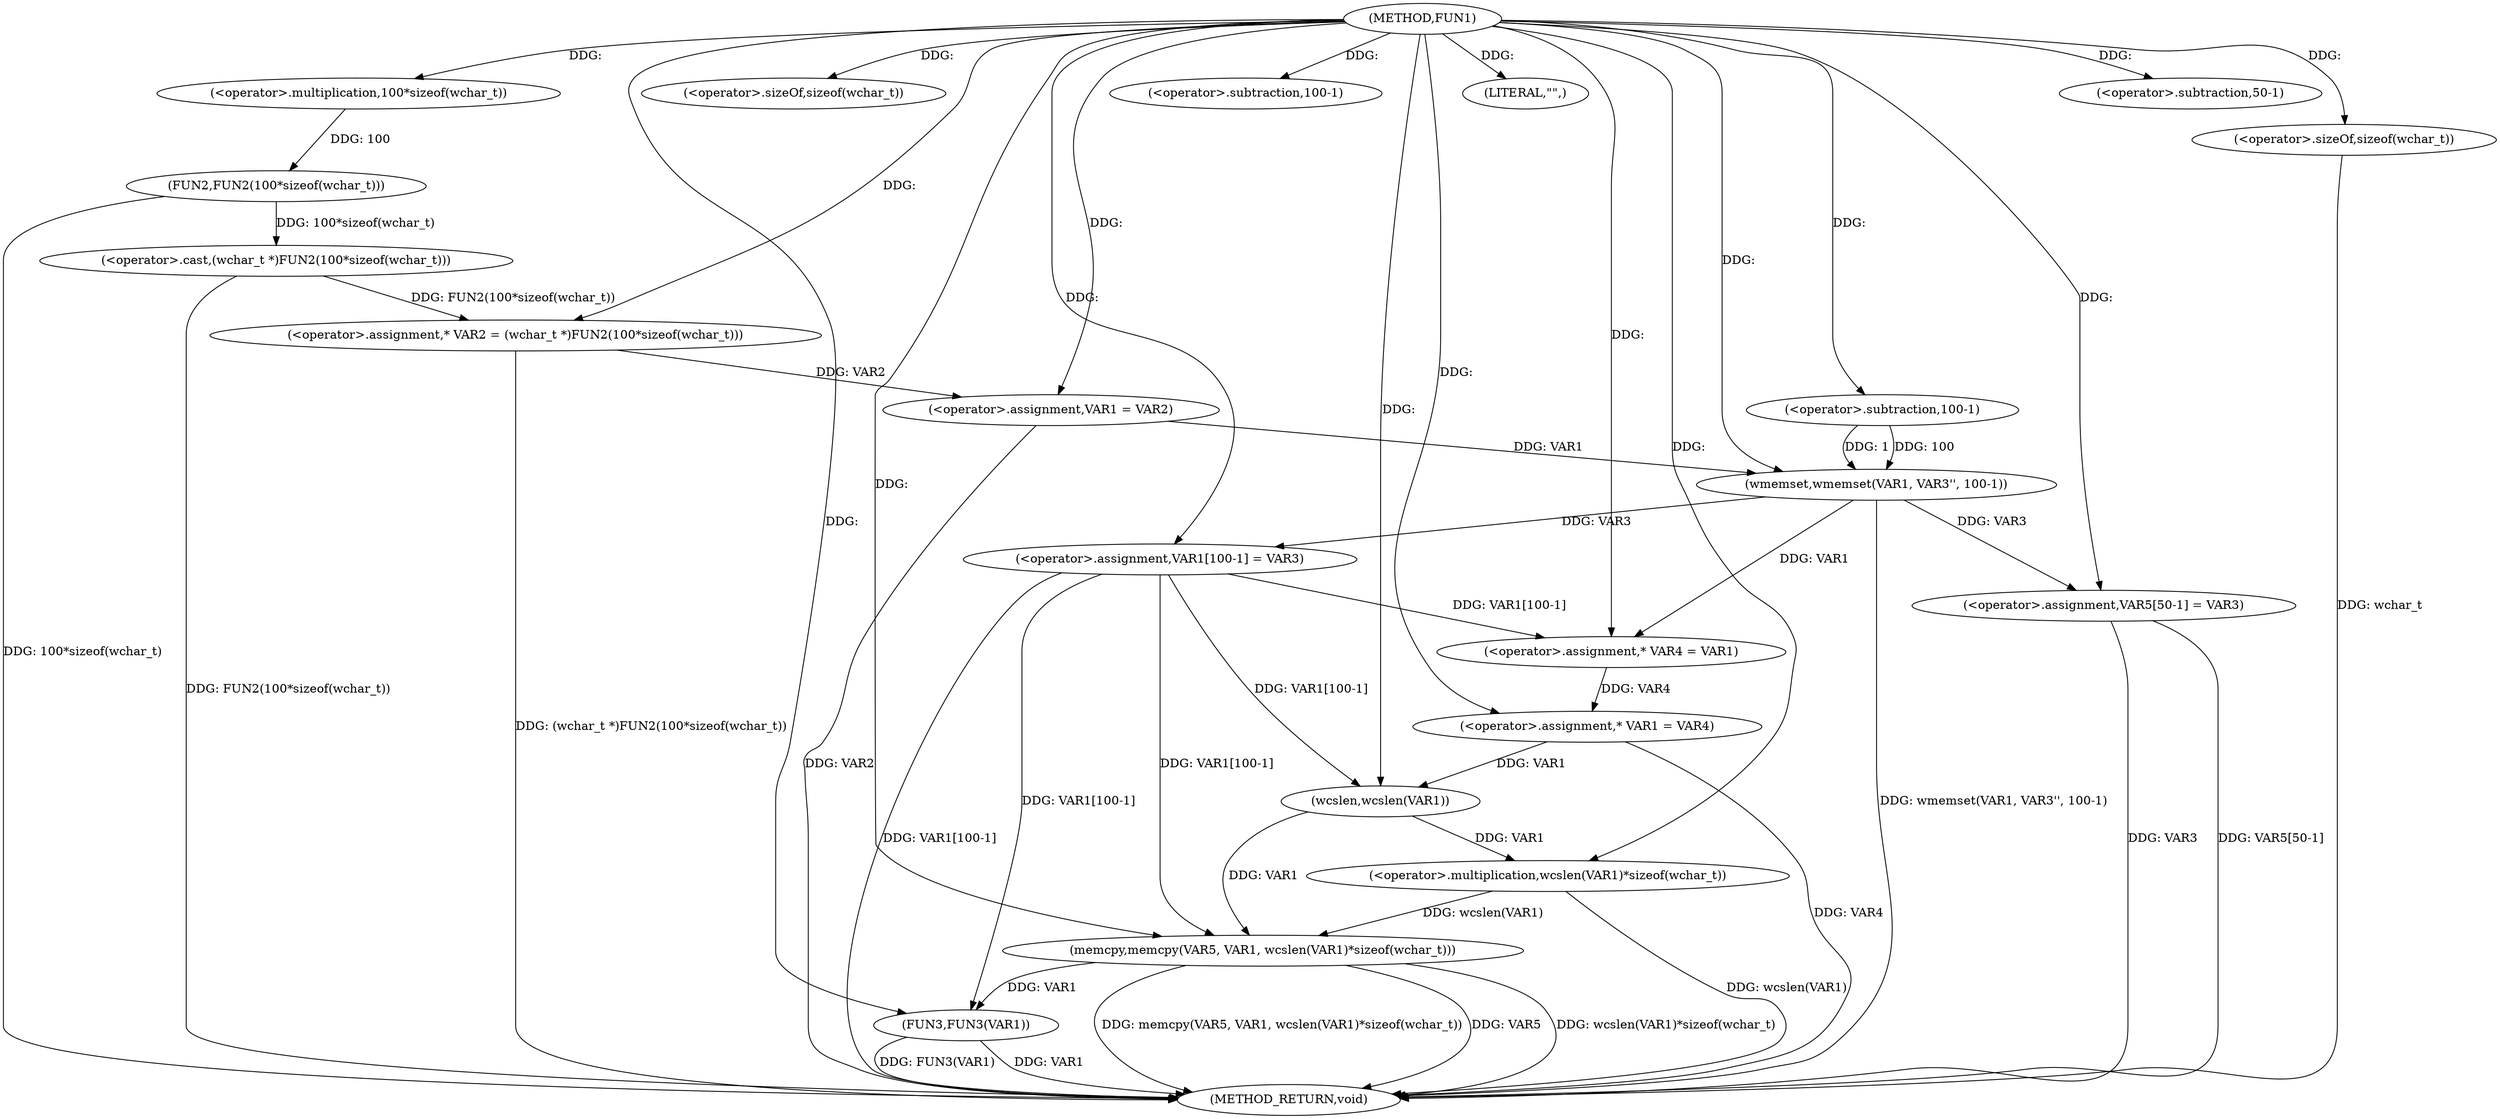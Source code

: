 digraph FUN1 {  
"1000100" [label = "(METHOD,FUN1)" ]
"1000157" [label = "(METHOD_RETURN,void)" ]
"1000104" [label = "(<operator>.assignment,* VAR2 = (wchar_t *)FUN2(100*sizeof(wchar_t)))" ]
"1000106" [label = "(<operator>.cast,(wchar_t *)FUN2(100*sizeof(wchar_t)))" ]
"1000108" [label = "(FUN2,FUN2(100*sizeof(wchar_t)))" ]
"1000109" [label = "(<operator>.multiplication,100*sizeof(wchar_t))" ]
"1000111" [label = "(<operator>.sizeOf,sizeof(wchar_t))" ]
"1000113" [label = "(<operator>.assignment,VAR1 = VAR2)" ]
"1000116" [label = "(wmemset,wmemset(VAR1, VAR3'', 100-1))" ]
"1000119" [label = "(<operator>.subtraction,100-1)" ]
"1000122" [label = "(<operator>.assignment,VAR1[100-1] = VAR3)" ]
"1000125" [label = "(<operator>.subtraction,100-1)" ]
"1000131" [label = "(<operator>.assignment,* VAR4 = VAR1)" ]
"1000135" [label = "(<operator>.assignment,* VAR1 = VAR4)" ]
"1000139" [label = "(LITERAL,\"\",)" ]
"1000140" [label = "(memcpy,memcpy(VAR5, VAR1, wcslen(VAR1)*sizeof(wchar_t)))" ]
"1000143" [label = "(<operator>.multiplication,wcslen(VAR1)*sizeof(wchar_t))" ]
"1000144" [label = "(wcslen,wcslen(VAR1))" ]
"1000146" [label = "(<operator>.sizeOf,sizeof(wchar_t))" ]
"1000148" [label = "(<operator>.assignment,VAR5[50-1] = VAR3)" ]
"1000151" [label = "(<operator>.subtraction,50-1)" ]
"1000155" [label = "(FUN3,FUN3(VAR1))" ]
  "1000106" -> "1000157"  [ label = "DDG: FUN2(100*sizeof(wchar_t))"] 
  "1000140" -> "1000157"  [ label = "DDG: memcpy(VAR5, VAR1, wcslen(VAR1)*sizeof(wchar_t))"] 
  "1000113" -> "1000157"  [ label = "DDG: VAR2"] 
  "1000148" -> "1000157"  [ label = "DDG: VAR3"] 
  "1000155" -> "1000157"  [ label = "DDG: VAR1"] 
  "1000122" -> "1000157"  [ label = "DDG: VAR1[100-1]"] 
  "1000140" -> "1000157"  [ label = "DDG: VAR5"] 
  "1000155" -> "1000157"  [ label = "DDG: FUN3(VAR1)"] 
  "1000143" -> "1000157"  [ label = "DDG: wcslen(VAR1)"] 
  "1000148" -> "1000157"  [ label = "DDG: VAR5[50-1]"] 
  "1000140" -> "1000157"  [ label = "DDG: wcslen(VAR1)*sizeof(wchar_t)"] 
  "1000146" -> "1000157"  [ label = "DDG: wchar_t"] 
  "1000116" -> "1000157"  [ label = "DDG: wmemset(VAR1, VAR3'', 100-1)"] 
  "1000135" -> "1000157"  [ label = "DDG: VAR4"] 
  "1000104" -> "1000157"  [ label = "DDG: (wchar_t *)FUN2(100*sizeof(wchar_t))"] 
  "1000108" -> "1000157"  [ label = "DDG: 100*sizeof(wchar_t)"] 
  "1000106" -> "1000104"  [ label = "DDG: FUN2(100*sizeof(wchar_t))"] 
  "1000100" -> "1000104"  [ label = "DDG: "] 
  "1000108" -> "1000106"  [ label = "DDG: 100*sizeof(wchar_t)"] 
  "1000109" -> "1000108"  [ label = "DDG: 100"] 
  "1000100" -> "1000109"  [ label = "DDG: "] 
  "1000100" -> "1000111"  [ label = "DDG: "] 
  "1000104" -> "1000113"  [ label = "DDG: VAR2"] 
  "1000100" -> "1000113"  [ label = "DDG: "] 
  "1000113" -> "1000116"  [ label = "DDG: VAR1"] 
  "1000100" -> "1000116"  [ label = "DDG: "] 
  "1000119" -> "1000116"  [ label = "DDG: 100"] 
  "1000119" -> "1000116"  [ label = "DDG: 1"] 
  "1000100" -> "1000119"  [ label = "DDG: "] 
  "1000116" -> "1000122"  [ label = "DDG: VAR3"] 
  "1000100" -> "1000122"  [ label = "DDG: "] 
  "1000100" -> "1000125"  [ label = "DDG: "] 
  "1000116" -> "1000131"  [ label = "DDG: VAR1"] 
  "1000122" -> "1000131"  [ label = "DDG: VAR1[100-1]"] 
  "1000100" -> "1000131"  [ label = "DDG: "] 
  "1000131" -> "1000135"  [ label = "DDG: VAR4"] 
  "1000100" -> "1000135"  [ label = "DDG: "] 
  "1000100" -> "1000139"  [ label = "DDG: "] 
  "1000100" -> "1000140"  [ label = "DDG: "] 
  "1000122" -> "1000140"  [ label = "DDG: VAR1[100-1]"] 
  "1000144" -> "1000140"  [ label = "DDG: VAR1"] 
  "1000143" -> "1000140"  [ label = "DDG: wcslen(VAR1)"] 
  "1000144" -> "1000143"  [ label = "DDG: VAR1"] 
  "1000122" -> "1000144"  [ label = "DDG: VAR1[100-1]"] 
  "1000135" -> "1000144"  [ label = "DDG: VAR1"] 
  "1000100" -> "1000144"  [ label = "DDG: "] 
  "1000100" -> "1000143"  [ label = "DDG: "] 
  "1000100" -> "1000146"  [ label = "DDG: "] 
  "1000100" -> "1000148"  [ label = "DDG: "] 
  "1000116" -> "1000148"  [ label = "DDG: VAR3"] 
  "1000100" -> "1000151"  [ label = "DDG: "] 
  "1000140" -> "1000155"  [ label = "DDG: VAR1"] 
  "1000122" -> "1000155"  [ label = "DDG: VAR1[100-1]"] 
  "1000100" -> "1000155"  [ label = "DDG: "] 
}
